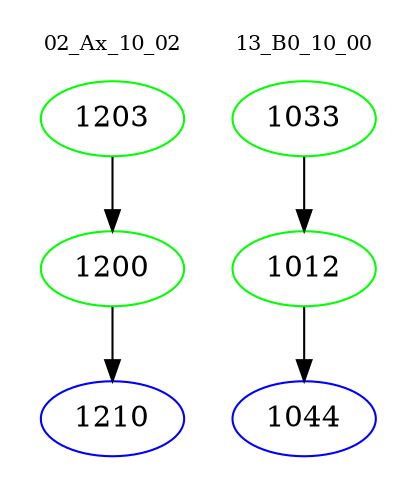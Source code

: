 digraph{
subgraph cluster_0 {
color = white
label = "02_Ax_10_02";
fontsize=10;
T0_1203 [label="1203", color="green"]
T0_1203 -> T0_1200 [color="black"]
T0_1200 [label="1200", color="green"]
T0_1200 -> T0_1210 [color="black"]
T0_1210 [label="1210", color="blue"]
}
subgraph cluster_1 {
color = white
label = "13_B0_10_00";
fontsize=10;
T1_1033 [label="1033", color="green"]
T1_1033 -> T1_1012 [color="black"]
T1_1012 [label="1012", color="green"]
T1_1012 -> T1_1044 [color="black"]
T1_1044 [label="1044", color="blue"]
}
}
